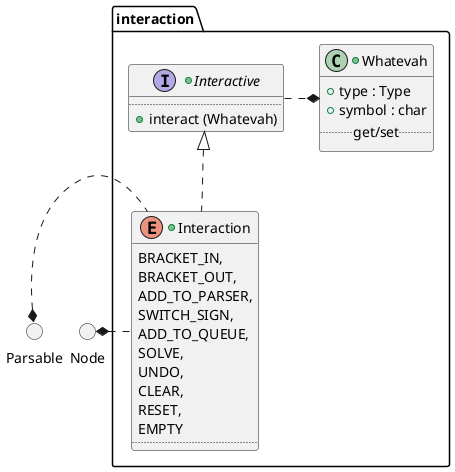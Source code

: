 @startuml

package interaction {

    +interface Interactive{
        ..
            + {method} interact (Whatevah)
    }

    +class Whatevah {
            + {field} type : Type
            + {field} symbol : char
        ..get/set..
    }

    +enum Interaction implements Interactive{
            BRACKET_IN,
            BRACKET_OUT,
            ADD_TO_PARSER,
            SWITCH_SIGN,
            ADD_TO_QUEUE,
            SOLVE,
            UNDO,
            CLEAR,
            RESET,
            EMPTY
        ..
    }

Interactive ..right..* Whatevah

}

() Parsable
() Node


Interaction ..left* Node
Interaction ..left* Parsable

@enduml